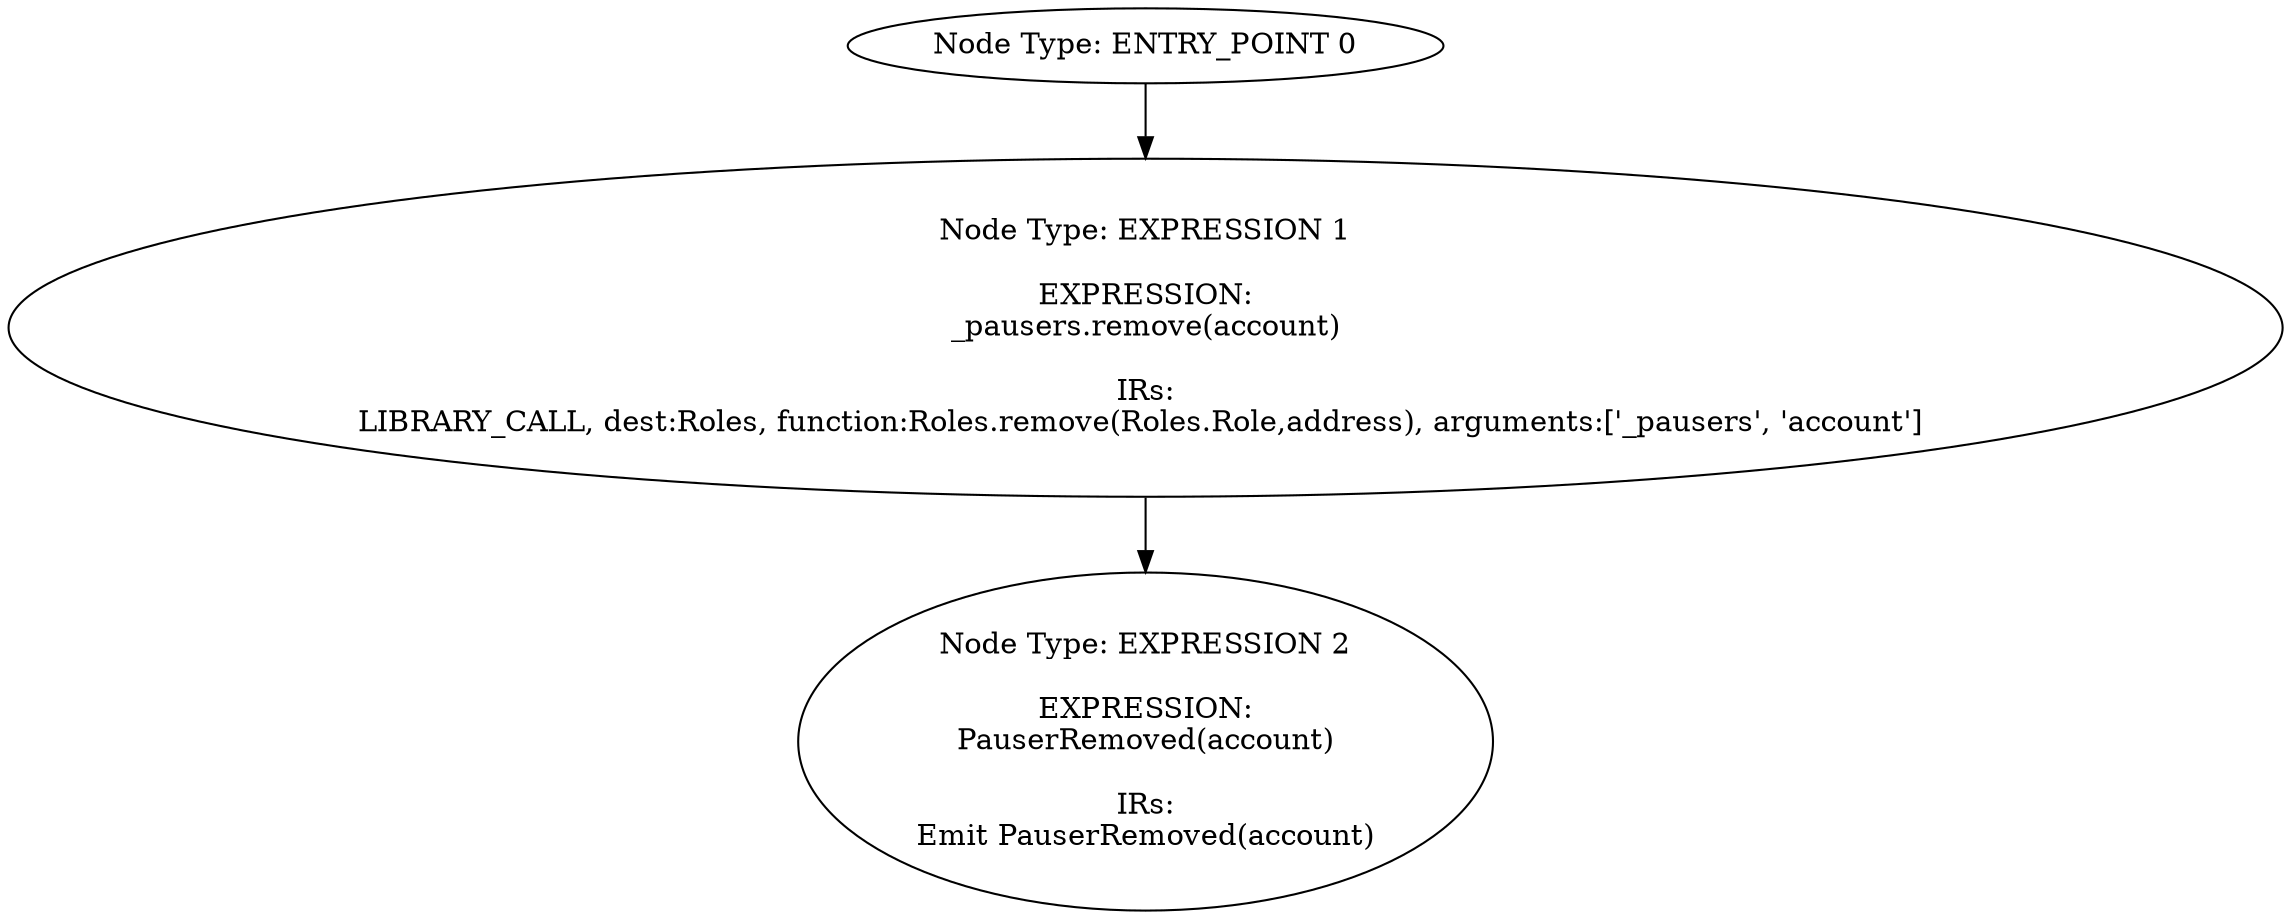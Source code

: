 digraph{
0[label="Node Type: ENTRY_POINT 0
"];
0->1;
1[label="Node Type: EXPRESSION 1

EXPRESSION:
_pausers.remove(account)

IRs:
LIBRARY_CALL, dest:Roles, function:Roles.remove(Roles.Role,address), arguments:['_pausers', 'account'] "];
1->2;
2[label="Node Type: EXPRESSION 2

EXPRESSION:
PauserRemoved(account)

IRs:
Emit PauserRemoved(account)"];
}
